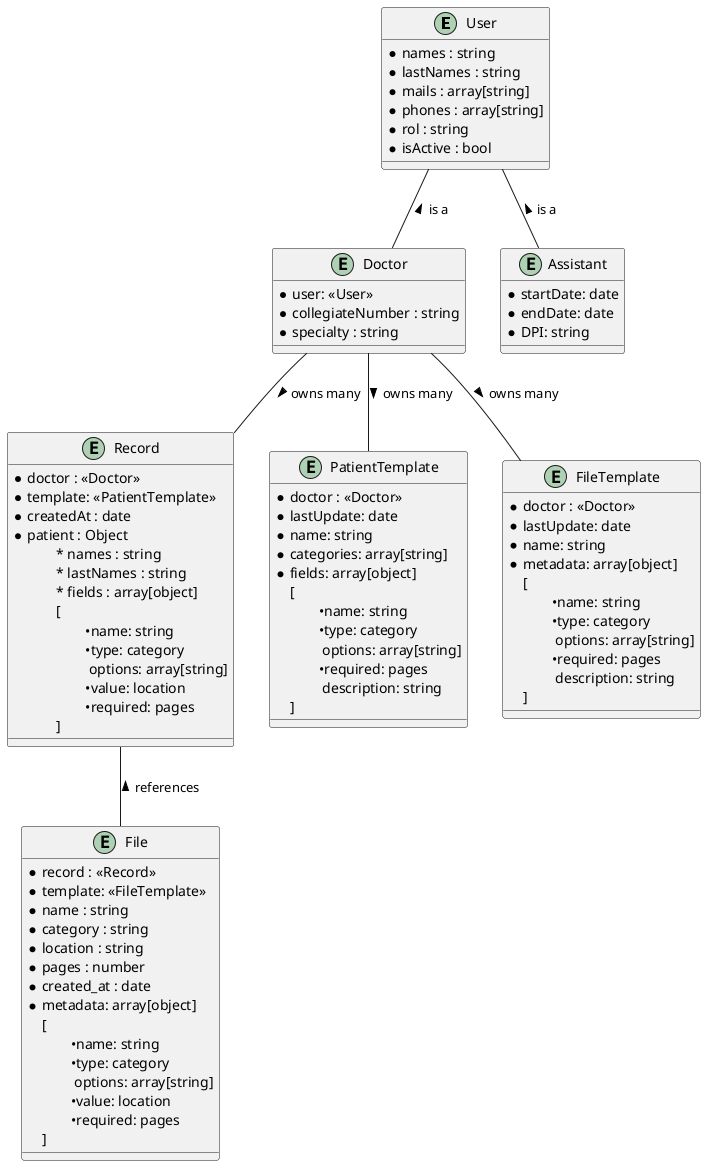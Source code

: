 @startuml entity

entity User {
    * names : string
    * lastNames : string
    * mails : array[string]
    * phones : array[string]
    * rol : string
    * isActive : bool
}

entity Doctor {
    * user: <<User>>
    * collegiateNumber : string
    * specialty : string
}

entity Assistant {
    * startDate: date
    * endDate: date
    * DPI: string
}

entity Record {
    * doctor : <<Doctor>>
    * template: <<PatientTemplate>> 
    * createdAt : date
    * patient : Object
    \t* names : string
    \t* lastNames : string
    \t* fields : array[object]
    \t[
        \t\t•name: string
        \t\t•type: category
        \t\t options: array[string]
        \t\t•value: location
        \t\t•required: pages
    \t]
    
}

entity PatientTemplate {
    * doctor : <<Doctor>>
    * lastUpdate: date
    * name: string
    * categories: array[string]
    * fields: array[object]
    [
        \t•name: string
        \t•type: category
        \t options: array[string]
        \t•required: pages
        \t description: string
    ]
}

entity FileTemplate {
    * doctor : <<Doctor>>
    * lastUpdate: date
    * name: string
    * metadata: array[object]
    [
        \t•name: string
        \t•type: category
        \t options: array[string]
        \t•required: pages
        \t description: string
    ]
}

entity File {
    * record : <<Record>>
    * template: <<FileTemplate>> 
    * name : string
    * category : string
    * location : string
    * pages : number
    * created_at : date
    * metadata: array[object]
    [
        \t•name: string
        \t•type: category
        \t options: array[string]
        \t•value: location
        \t•required: pages
    ]
}

User -d- Doctor : < is a
User -d- Assistant : < is a

Record -u- Doctor : < owns many
Record -- File  : < references

Doctor -- FileTemplate : > owns many 
Doctor -- PatientTemplate : > owns many

@enduml